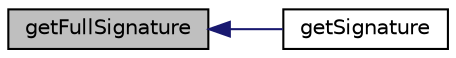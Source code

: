 digraph "getFullSignature"
{
  edge [fontname="Helvetica",fontsize="10",labelfontname="Helvetica",labelfontsize="10"];
  node [fontname="Helvetica",fontsize="10",shape=record];
  rankdir="LR";
  Node1 [label="getFullSignature",height=0.2,width=0.4,color="black", fillcolor="grey75", style="filled" fontcolor="black"];
  Node1 -> Node2 [dir="back",color="midnightblue",fontsize="10",style="solid",fontname="Helvetica"];
  Node2 [label="getSignature",height=0.2,width=0.4,color="black", fillcolor="white", style="filled",URL="$class_simple_reflection.html#afc352ee7ba0c5a8edbf5fe08e77cd81f"];
}
